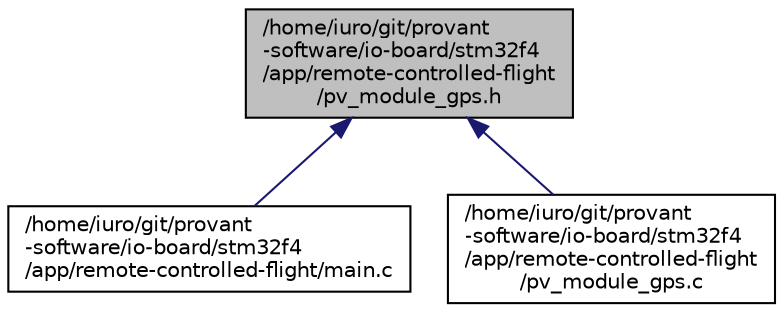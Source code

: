 digraph "/home/iuro/git/provant-software/io-board/stm32f4/app/remote-controlled-flight/pv_module_gps.h"
{
  edge [fontname="Helvetica",fontsize="10",labelfontname="Helvetica",labelfontsize="10"];
  node [fontname="Helvetica",fontsize="10",shape=record];
  Node1 [label="/home/iuro/git/provant\l-software/io-board/stm32f4\l/app/remote-controlled-flight\l/pv_module_gps.h",height=0.2,width=0.4,color="black", fillcolor="grey75", style="filled" fontcolor="black"];
  Node1 -> Node2 [dir="back",color="midnightblue",fontsize="10",style="solid"];
  Node2 [label="/home/iuro/git/provant\l-software/io-board/stm32f4\l/app/remote-controlled-flight/main.c",height=0.2,width=0.4,color="black", fillcolor="white", style="filled",URL="$main_8c.html",tooltip="Startup do projeto. "];
  Node1 -> Node3 [dir="back",color="midnightblue",fontsize="10",style="solid"];
  Node3 [label="/home/iuro/git/provant\l-software/io-board/stm32f4\l/app/remote-controlled-flight\l/pv_module_gps.c",height=0.2,width=0.4,color="black", fillcolor="white", style="filled",URL="$pv__module__gps_8c.html",tooltip="Implementação do módulo de leitura de dados do GPS. "];
}
